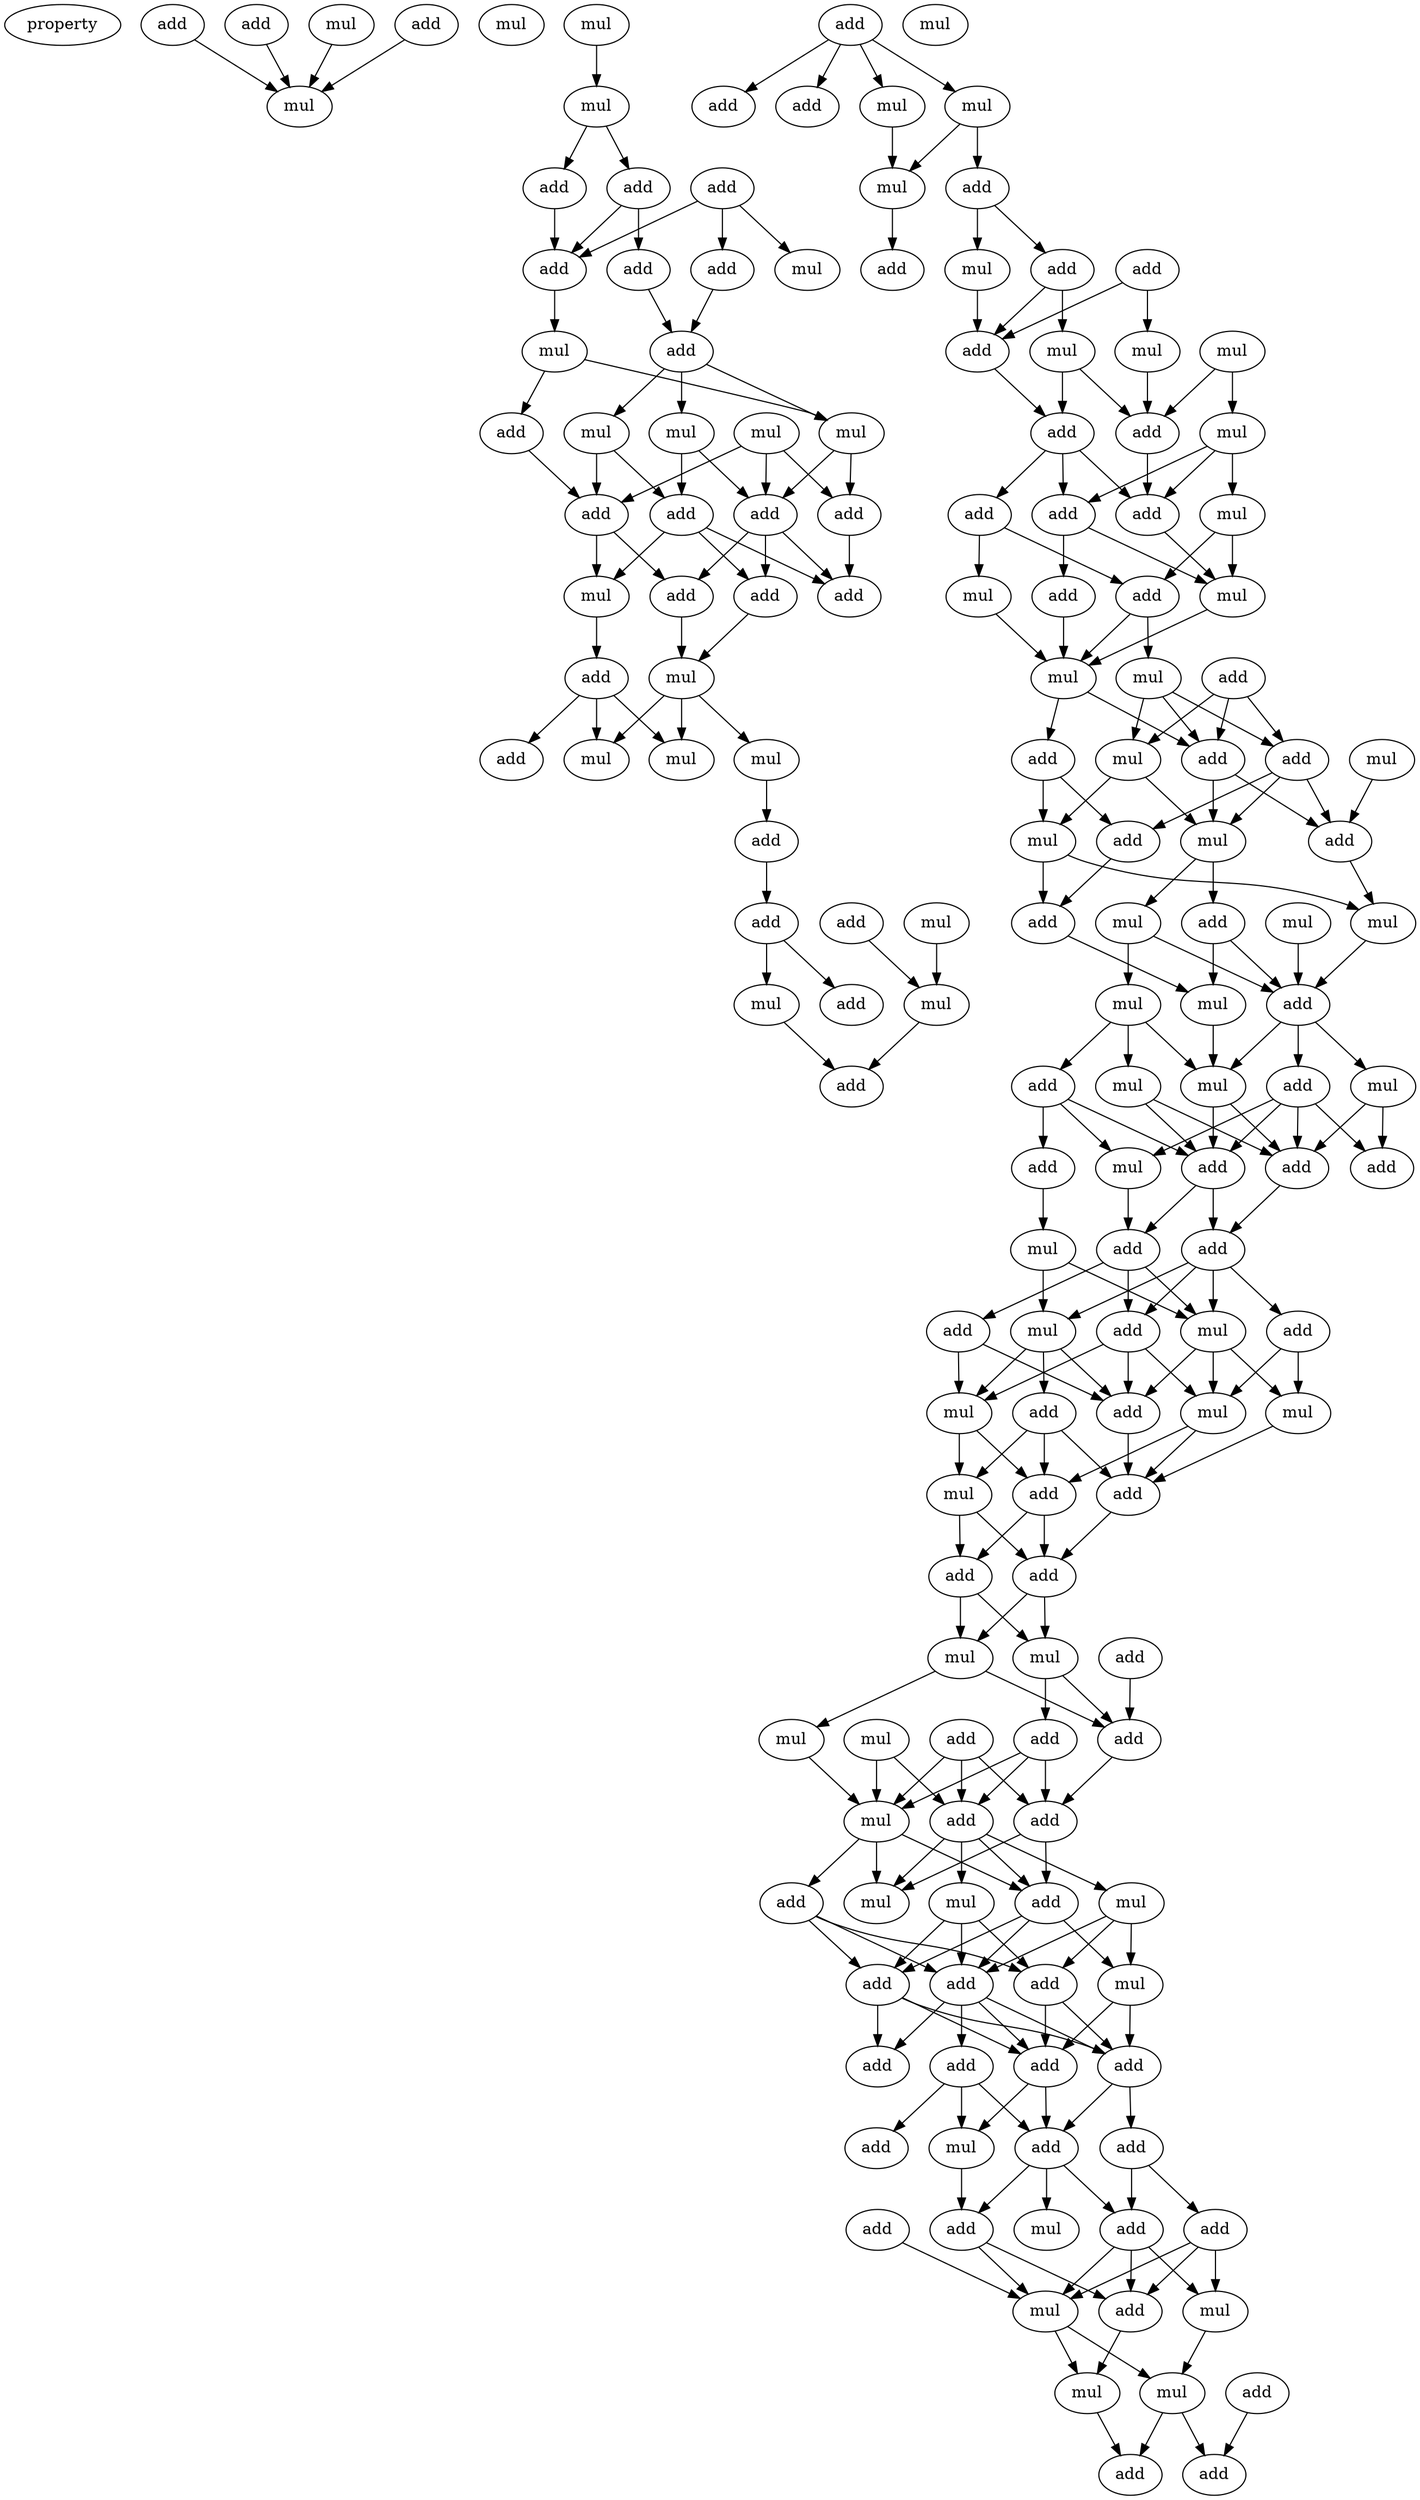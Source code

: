 digraph {
    node [fontcolor=black]
    property [mul=2,lf=1.0]
    0 [ label = add ];
    1 [ label = add ];
    2 [ label = mul ];
    3 [ label = mul ];
    4 [ label = add ];
    5 [ label = mul ];
    6 [ label = mul ];
    7 [ label = mul ];
    8 [ label = add ];
    9 [ label = add ];
    10 [ label = add ];
    11 [ label = add ];
    12 [ label = mul ];
    13 [ label = add ];
    14 [ label = add ];
    15 [ label = mul ];
    16 [ label = add ];
    17 [ label = add ];
    18 [ label = mul ];
    19 [ label = mul ];
    20 [ label = mul ];
    21 [ label = mul ];
    22 [ label = add ];
    23 [ label = add ];
    24 [ label = add ];
    25 [ label = add ];
    26 [ label = add ];
    27 [ label = mul ];
    28 [ label = add ];
    29 [ label = add ];
    30 [ label = add ];
    31 [ label = mul ];
    32 [ label = mul ];
    33 [ label = mul ];
    34 [ label = add ];
    35 [ label = mul ];
    36 [ label = add ];
    37 [ label = add ];
    38 [ label = mul ];
    39 [ label = add ];
    40 [ label = mul ];
    41 [ label = add ];
    42 [ label = mul ];
    43 [ label = add ];
    44 [ label = add ];
    45 [ label = add ];
    46 [ label = add ];
    47 [ label = mul ];
    48 [ label = mul ];
    49 [ label = mul ];
    50 [ label = add ];
    51 [ label = mul ];
    52 [ label = add ];
    53 [ label = add ];
    54 [ label = add ];
    55 [ label = mul ];
    56 [ label = add ];
    57 [ label = mul ];
    58 [ label = mul ];
    59 [ label = mul ];
    60 [ label = add ];
    61 [ label = add ];
    62 [ label = mul ];
    63 [ label = add ];
    64 [ label = add ];
    65 [ label = add ];
    66 [ label = add ];
    67 [ label = mul ];
    68 [ label = add ];
    69 [ label = mul ];
    70 [ label = mul ];
    71 [ label = add ];
    72 [ label = mul ];
    73 [ label = add ];
    74 [ label = add ];
    75 [ label = mul ];
    76 [ label = add ];
    77 [ label = mul ];
    78 [ label = add ];
    79 [ label = mul ];
    80 [ label = add ];
    81 [ label = mul ];
    82 [ label = mul ];
    83 [ label = mul ];
    84 [ label = add ];
    85 [ label = add ];
    86 [ label = mul ];
    87 [ label = add ];
    88 [ label = mul ];
    89 [ label = mul ];
    90 [ label = mul ];
    91 [ label = mul ];
    92 [ label = add ];
    93 [ label = mul ];
    94 [ label = add ];
    95 [ label = add ];
    96 [ label = add ];
    97 [ label = mul ];
    98 [ label = add ];
    99 [ label = add ];
    100 [ label = add ];
    101 [ label = add ];
    102 [ label = mul ];
    103 [ label = mul ];
    104 [ label = mul ];
    105 [ label = add ];
    106 [ label = add ];
    107 [ label = add ];
    108 [ label = add ];
    109 [ label = mul ];
    110 [ label = add ];
    111 [ label = mul ];
    112 [ label = mul ];
    113 [ label = mul ];
    114 [ label = add ];
    115 [ label = add ];
    116 [ label = add ];
    117 [ label = add ];
    118 [ label = add ];
    119 [ label = mul ];
    120 [ label = mul ];
    121 [ label = add ];
    122 [ label = add ];
    123 [ label = add ];
    124 [ label = mul ];
    125 [ label = mul ];
    126 [ label = mul ];
    127 [ label = add ];
    128 [ label = add ];
    129 [ label = mul ];
    130 [ label = add ];
    131 [ label = add ];
    132 [ label = mul ];
    133 [ label = mul ];
    134 [ label = mul ];
    135 [ label = add ];
    136 [ label = add ];
    137 [ label = add ];
    138 [ label = add ];
    139 [ label = add ];
    140 [ label = add ];
    141 [ label = add ];
    142 [ label = add ];
    143 [ label = add ];
    144 [ label = mul ];
    145 [ label = add ];
    146 [ label = mul ];
    147 [ label = add ];
    148 [ label = add ];
    149 [ label = add ];
    150 [ label = add ];
    151 [ label = add ];
    152 [ label = mul ];
    153 [ label = mul ];
    154 [ label = add ];
    155 [ label = mul ];
    156 [ label = mul ];
    157 [ label = mul ];
    158 [ label = add ];
    159 [ label = add ];
    0 -> 6 [ name = 0 ];
    1 -> 6 [ name = 1 ];
    3 -> 6 [ name = 2 ];
    4 -> 6 [ name = 3 ];
    5 -> 7 [ name = 4 ];
    7 -> 8 [ name = 5 ];
    7 -> 9 [ name = 6 ];
    8 -> 11 [ name = 7 ];
    9 -> 11 [ name = 8 ];
    9 -> 13 [ name = 9 ];
    10 -> 11 [ name = 10 ];
    10 -> 12 [ name = 11 ];
    10 -> 14 [ name = 12 ];
    11 -> 15 [ name = 13 ];
    13 -> 16 [ name = 14 ];
    14 -> 16 [ name = 15 ];
    15 -> 17 [ name = 16 ];
    15 -> 18 [ name = 17 ];
    16 -> 18 [ name = 18 ];
    16 -> 19 [ name = 19 ];
    16 -> 21 [ name = 20 ];
    17 -> 25 [ name = 21 ];
    18 -> 23 [ name = 22 ];
    18 -> 24 [ name = 23 ];
    19 -> 22 [ name = 24 ];
    19 -> 25 [ name = 25 ];
    20 -> 23 [ name = 26 ];
    20 -> 24 [ name = 27 ];
    20 -> 25 [ name = 28 ];
    21 -> 22 [ name = 29 ];
    21 -> 24 [ name = 30 ];
    22 -> 26 [ name = 31 ];
    22 -> 27 [ name = 32 ];
    22 -> 29 [ name = 33 ];
    23 -> 26 [ name = 34 ];
    24 -> 26 [ name = 35 ];
    24 -> 28 [ name = 36 ];
    24 -> 29 [ name = 37 ];
    25 -> 27 [ name = 38 ];
    25 -> 28 [ name = 39 ];
    27 -> 30 [ name = 40 ];
    28 -> 31 [ name = 41 ];
    29 -> 31 [ name = 42 ];
    30 -> 32 [ name = 43 ];
    30 -> 33 [ name = 44 ];
    30 -> 34 [ name = 45 ];
    31 -> 32 [ name = 46 ];
    31 -> 33 [ name = 47 ];
    31 -> 35 [ name = 48 ];
    35 -> 36 [ name = 49 ];
    36 -> 37 [ name = 50 ];
    37 -> 41 [ name = 51 ];
    37 -> 42 [ name = 52 ];
    38 -> 40 [ name = 53 ];
    39 -> 40 [ name = 54 ];
    40 -> 43 [ name = 55 ];
    42 -> 43 [ name = 56 ];
    44 -> 45 [ name = 57 ];
    44 -> 46 [ name = 58 ];
    44 -> 47 [ name = 59 ];
    44 -> 48 [ name = 60 ];
    47 -> 49 [ name = 61 ];
    48 -> 49 [ name = 62 ];
    48 -> 50 [ name = 63 ];
    49 -> 52 [ name = 64 ];
    50 -> 51 [ name = 65 ];
    50 -> 54 [ name = 66 ];
    51 -> 56 [ name = 67 ];
    53 -> 56 [ name = 68 ];
    53 -> 58 [ name = 69 ];
    54 -> 55 [ name = 70 ];
    54 -> 56 [ name = 71 ];
    55 -> 60 [ name = 72 ];
    55 -> 61 [ name = 73 ];
    56 -> 60 [ name = 74 ];
    57 -> 59 [ name = 75 ];
    57 -> 61 [ name = 76 ];
    58 -> 61 [ name = 77 ];
    59 -> 62 [ name = 78 ];
    59 -> 64 [ name = 79 ];
    59 -> 65 [ name = 80 ];
    60 -> 63 [ name = 81 ];
    60 -> 64 [ name = 82 ];
    60 -> 65 [ name = 83 ];
    61 -> 64 [ name = 84 ];
    62 -> 66 [ name = 85 ];
    62 -> 69 [ name = 86 ];
    63 -> 66 [ name = 87 ];
    63 -> 67 [ name = 88 ];
    64 -> 69 [ name = 89 ];
    65 -> 68 [ name = 90 ];
    65 -> 69 [ name = 91 ];
    66 -> 70 [ name = 92 ];
    66 -> 72 [ name = 93 ];
    67 -> 72 [ name = 94 ];
    68 -> 72 [ name = 95 ];
    69 -> 72 [ name = 96 ];
    70 -> 73 [ name = 97 ];
    70 -> 74 [ name = 98 ];
    70 -> 77 [ name = 99 ];
    71 -> 73 [ name = 100 ];
    71 -> 74 [ name = 101 ];
    71 -> 77 [ name = 102 ];
    72 -> 73 [ name = 103 ];
    72 -> 76 [ name = 104 ];
    73 -> 79 [ name = 105 ];
    73 -> 80 [ name = 106 ];
    74 -> 78 [ name = 107 ];
    74 -> 79 [ name = 108 ];
    74 -> 80 [ name = 109 ];
    75 -> 80 [ name = 110 ];
    76 -> 78 [ name = 111 ];
    76 -> 81 [ name = 112 ];
    77 -> 79 [ name = 113 ];
    77 -> 81 [ name = 114 ];
    78 -> 84 [ name = 115 ];
    79 -> 82 [ name = 116 ];
    79 -> 85 [ name = 117 ];
    80 -> 83 [ name = 118 ];
    81 -> 83 [ name = 119 ];
    81 -> 84 [ name = 120 ];
    82 -> 87 [ name = 121 ];
    82 -> 88 [ name = 122 ];
    83 -> 87 [ name = 123 ];
    84 -> 89 [ name = 124 ];
    85 -> 87 [ name = 125 ];
    85 -> 89 [ name = 126 ];
    86 -> 87 [ name = 127 ];
    87 -> 91 [ name = 128 ];
    87 -> 93 [ name = 129 ];
    87 -> 94 [ name = 130 ];
    88 -> 90 [ name = 131 ];
    88 -> 92 [ name = 132 ];
    88 -> 93 [ name = 133 ];
    89 -> 93 [ name = 134 ];
    90 -> 96 [ name = 135 ];
    90 -> 99 [ name = 136 ];
    91 -> 95 [ name = 137 ];
    91 -> 99 [ name = 138 ];
    92 -> 96 [ name = 139 ];
    92 -> 97 [ name = 140 ];
    92 -> 98 [ name = 141 ];
    93 -> 96 [ name = 142 ];
    93 -> 99 [ name = 143 ];
    94 -> 95 [ name = 144 ];
    94 -> 96 [ name = 145 ];
    94 -> 97 [ name = 146 ];
    94 -> 99 [ name = 147 ];
    96 -> 100 [ name = 148 ];
    96 -> 101 [ name = 149 ];
    97 -> 101 [ name = 150 ];
    98 -> 102 [ name = 151 ];
    99 -> 100 [ name = 152 ];
    100 -> 103 [ name = 153 ];
    100 -> 104 [ name = 154 ];
    100 -> 105 [ name = 155 ];
    100 -> 106 [ name = 156 ];
    101 -> 103 [ name = 157 ];
    101 -> 105 [ name = 158 ];
    101 -> 107 [ name = 159 ];
    102 -> 103 [ name = 160 ];
    102 -> 104 [ name = 161 ];
    103 -> 110 [ name = 162 ];
    103 -> 111 [ name = 163 ];
    103 -> 112 [ name = 164 ];
    104 -> 108 [ name = 165 ];
    104 -> 109 [ name = 166 ];
    104 -> 110 [ name = 167 ];
    105 -> 109 [ name = 168 ];
    105 -> 110 [ name = 169 ];
    105 -> 111 [ name = 170 ];
    106 -> 111 [ name = 171 ];
    106 -> 112 [ name = 172 ];
    107 -> 109 [ name = 173 ];
    107 -> 110 [ name = 174 ];
    108 -> 113 [ name = 175 ];
    108 -> 114 [ name = 176 ];
    108 -> 115 [ name = 177 ];
    109 -> 113 [ name = 178 ];
    109 -> 114 [ name = 179 ];
    110 -> 115 [ name = 180 ];
    111 -> 114 [ name = 181 ];
    111 -> 115 [ name = 182 ];
    112 -> 115 [ name = 183 ];
    113 -> 116 [ name = 184 ];
    113 -> 117 [ name = 185 ];
    114 -> 116 [ name = 186 ];
    114 -> 117 [ name = 187 ];
    115 -> 117 [ name = 188 ];
    116 -> 119 [ name = 189 ];
    116 -> 120 [ name = 190 ];
    117 -> 119 [ name = 191 ];
    117 -> 120 [ name = 192 ];
    118 -> 123 [ name = 193 ];
    119 -> 121 [ name = 194 ];
    119 -> 123 [ name = 195 ];
    120 -> 123 [ name = 196 ];
    120 -> 124 [ name = 197 ];
    121 -> 126 [ name = 198 ];
    121 -> 127 [ name = 199 ];
    121 -> 128 [ name = 200 ];
    122 -> 126 [ name = 201 ];
    122 -> 127 [ name = 202 ];
    122 -> 128 [ name = 203 ];
    123 -> 128 [ name = 204 ];
    124 -> 126 [ name = 205 ];
    125 -> 126 [ name = 206 ];
    125 -> 127 [ name = 207 ];
    126 -> 129 [ name = 208 ];
    126 -> 130 [ name = 209 ];
    126 -> 131 [ name = 210 ];
    127 -> 129 [ name = 211 ];
    127 -> 130 [ name = 212 ];
    127 -> 132 [ name = 213 ];
    127 -> 133 [ name = 214 ];
    128 -> 129 [ name = 215 ];
    128 -> 130 [ name = 216 ];
    130 -> 134 [ name = 217 ];
    130 -> 135 [ name = 218 ];
    130 -> 136 [ name = 219 ];
    131 -> 135 [ name = 220 ];
    131 -> 136 [ name = 221 ];
    131 -> 137 [ name = 222 ];
    132 -> 134 [ name = 223 ];
    132 -> 135 [ name = 224 ];
    132 -> 137 [ name = 225 ];
    133 -> 135 [ name = 226 ];
    133 -> 136 [ name = 227 ];
    133 -> 137 [ name = 228 ];
    134 -> 139 [ name = 229 ];
    134 -> 141 [ name = 230 ];
    135 -> 138 [ name = 231 ];
    135 -> 139 [ name = 232 ];
    135 -> 140 [ name = 233 ];
    135 -> 141 [ name = 234 ];
    136 -> 138 [ name = 235 ];
    136 -> 139 [ name = 236 ];
    136 -> 141 [ name = 237 ];
    137 -> 139 [ name = 238 ];
    137 -> 141 [ name = 239 ];
    139 -> 142 [ name = 240 ];
    139 -> 144 [ name = 241 ];
    140 -> 142 [ name = 242 ];
    140 -> 144 [ name = 243 ];
    140 -> 145 [ name = 244 ];
    141 -> 142 [ name = 245 ];
    141 -> 143 [ name = 246 ];
    142 -> 146 [ name = 247 ];
    142 -> 147 [ name = 248 ];
    142 -> 150 [ name = 249 ];
    143 -> 149 [ name = 250 ];
    143 -> 150 [ name = 251 ];
    144 -> 147 [ name = 252 ];
    147 -> 151 [ name = 253 ];
    147 -> 153 [ name = 254 ];
    148 -> 153 [ name = 255 ];
    149 -> 151 [ name = 256 ];
    149 -> 152 [ name = 257 ];
    149 -> 153 [ name = 258 ];
    150 -> 151 [ name = 259 ];
    150 -> 152 [ name = 260 ];
    150 -> 153 [ name = 261 ];
    151 -> 156 [ name = 262 ];
    152 -> 155 [ name = 263 ];
    153 -> 155 [ name = 264 ];
    153 -> 156 [ name = 265 ];
    154 -> 158 [ name = 266 ];
    155 -> 158 [ name = 267 ];
    155 -> 159 [ name = 268 ];
    156 -> 159 [ name = 269 ];
}
